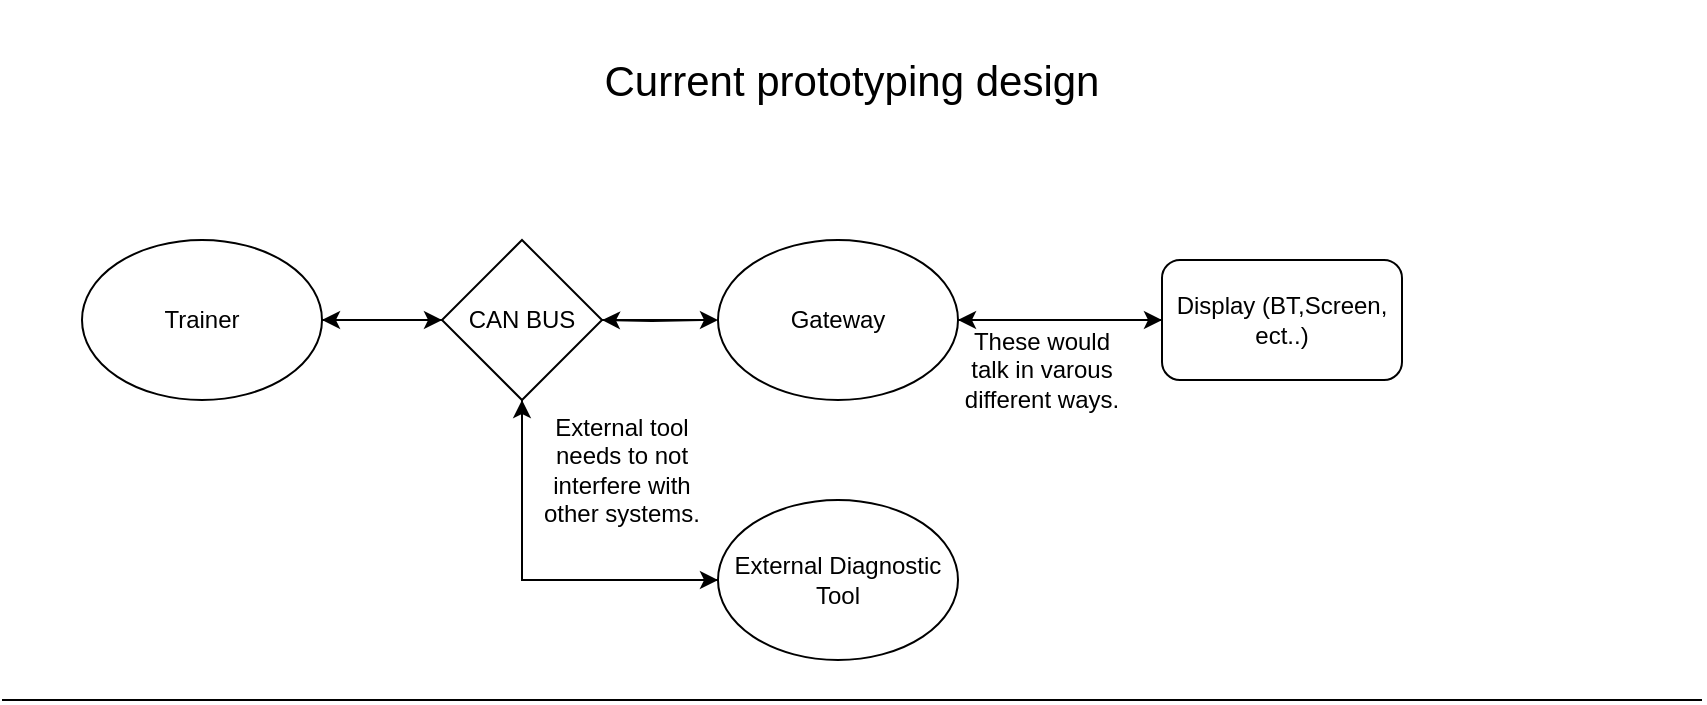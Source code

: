 <mxfile version="27.0.9">
  <diagram name="Page-1" id="VY9zA8xySYgAm7iP2E9F">
    <mxGraphModel dx="1426" dy="841" grid="1" gridSize="10" guides="1" tooltips="1" connect="1" arrows="1" fold="1" page="1" pageScale="1" pageWidth="850" pageHeight="1100" math="0" shadow="0">
      <root>
        <mxCell id="0" />
        <mxCell id="1" parent="0" />
        <mxCell id="XlNCGSIVHIVL0GmTE-tO-21" style="edgeStyle=orthogonalEdgeStyle;rounded=0;orthogonalLoop=1;jettySize=auto;html=1;" edge="1" parent="1" source="XlNCGSIVHIVL0GmTE-tO-4" target="XlNCGSIVHIVL0GmTE-tO-19">
          <mxGeometry relative="1" as="geometry" />
        </mxCell>
        <mxCell id="XlNCGSIVHIVL0GmTE-tO-4" value="Trainer" style="ellipse;whiteSpace=wrap;html=1;" vertex="1" parent="1">
          <mxGeometry x="40" y="130" width="120" height="80" as="geometry" />
        </mxCell>
        <mxCell id="XlNCGSIVHIVL0GmTE-tO-20" style="edgeStyle=orthogonalEdgeStyle;rounded=0;orthogonalLoop=1;jettySize=auto;html=1;" edge="1" parent="1" target="XlNCGSIVHIVL0GmTE-tO-19">
          <mxGeometry relative="1" as="geometry">
            <mxPoint x="350" y="170" as="sourcePoint" />
          </mxGeometry>
        </mxCell>
        <mxCell id="XlNCGSIVHIVL0GmTE-tO-26" style="edgeStyle=orthogonalEdgeStyle;rounded=0;orthogonalLoop=1;jettySize=auto;html=1;" edge="1" parent="1" source="XlNCGSIVHIVL0GmTE-tO-8" target="XlNCGSIVHIVL0GmTE-tO-24">
          <mxGeometry relative="1" as="geometry" />
        </mxCell>
        <mxCell id="XlNCGSIVHIVL0GmTE-tO-8" value="Display (BT,Screen, ect..)" style="rounded=1;whiteSpace=wrap;html=1;" vertex="1" parent="1">
          <mxGeometry x="580" y="140" width="120" height="60" as="geometry" />
        </mxCell>
        <mxCell id="XlNCGSIVHIVL0GmTE-tO-11" value="These would talk in varous different ways." style="text;html=1;align=center;verticalAlign=middle;whiteSpace=wrap;rounded=0;" vertex="1" parent="1">
          <mxGeometry x="480" y="180" width="80" height="30" as="geometry" />
        </mxCell>
        <mxCell id="XlNCGSIVHIVL0GmTE-tO-12" value="&lt;font style=&quot;font-size: 21px;&quot;&gt;Current prototyping design&lt;/font&gt;" style="text;html=1;align=center;verticalAlign=middle;whiteSpace=wrap;rounded=0;" vertex="1" parent="1">
          <mxGeometry x="269" y="10" width="312" height="80" as="geometry" />
        </mxCell>
        <mxCell id="XlNCGSIVHIVL0GmTE-tO-14" value="" style="endArrow=none;html=1;rounded=0;" edge="1" parent="1">
          <mxGeometry width="50" height="50" relative="1" as="geometry">
            <mxPoint y="360" as="sourcePoint" />
            <mxPoint x="850" y="360" as="targetPoint" />
          </mxGeometry>
        </mxCell>
        <mxCell id="XlNCGSIVHIVL0GmTE-tO-22" style="edgeStyle=orthogonalEdgeStyle;rounded=0;orthogonalLoop=1;jettySize=auto;html=1;" edge="1" parent="1" source="XlNCGSIVHIVL0GmTE-tO-19" target="XlNCGSIVHIVL0GmTE-tO-4">
          <mxGeometry relative="1" as="geometry" />
        </mxCell>
        <mxCell id="XlNCGSIVHIVL0GmTE-tO-23" style="edgeStyle=orthogonalEdgeStyle;rounded=0;orthogonalLoop=1;jettySize=auto;html=1;" edge="1" parent="1" source="XlNCGSIVHIVL0GmTE-tO-19" target="XlNCGSIVHIVL0GmTE-tO-24">
          <mxGeometry relative="1" as="geometry">
            <mxPoint x="350" y="170" as="targetPoint" />
          </mxGeometry>
        </mxCell>
        <mxCell id="XlNCGSIVHIVL0GmTE-tO-32" style="edgeStyle=orthogonalEdgeStyle;rounded=0;orthogonalLoop=1;jettySize=auto;html=1;entryX=0;entryY=0.5;entryDx=0;entryDy=0;" edge="1" parent="1" source="XlNCGSIVHIVL0GmTE-tO-19" target="XlNCGSIVHIVL0GmTE-tO-30">
          <mxGeometry relative="1" as="geometry">
            <Array as="points">
              <mxPoint x="260" y="300" />
            </Array>
          </mxGeometry>
        </mxCell>
        <mxCell id="XlNCGSIVHIVL0GmTE-tO-19" value="CAN BUS" style="rhombus;whiteSpace=wrap;html=1;" vertex="1" parent="1">
          <mxGeometry x="220" y="130" width="80" height="80" as="geometry" />
        </mxCell>
        <mxCell id="XlNCGSIVHIVL0GmTE-tO-25" style="edgeStyle=orthogonalEdgeStyle;rounded=0;orthogonalLoop=1;jettySize=auto;html=1;" edge="1" parent="1" source="XlNCGSIVHIVL0GmTE-tO-24" target="XlNCGSIVHIVL0GmTE-tO-8">
          <mxGeometry relative="1" as="geometry" />
        </mxCell>
        <mxCell id="XlNCGSIVHIVL0GmTE-tO-24" value="Gateway" style="ellipse;whiteSpace=wrap;html=1;" vertex="1" parent="1">
          <mxGeometry x="358" y="130" width="120" height="80" as="geometry" />
        </mxCell>
        <mxCell id="XlNCGSIVHIVL0GmTE-tO-33" style="edgeStyle=orthogonalEdgeStyle;rounded=0;orthogonalLoop=1;jettySize=auto;html=1;entryX=0.5;entryY=1;entryDx=0;entryDy=0;" edge="1" parent="1" source="XlNCGSIVHIVL0GmTE-tO-30" target="XlNCGSIVHIVL0GmTE-tO-19">
          <mxGeometry relative="1" as="geometry" />
        </mxCell>
        <mxCell id="XlNCGSIVHIVL0GmTE-tO-30" value="External Diagnostic Tool" style="ellipse;whiteSpace=wrap;html=1;" vertex="1" parent="1">
          <mxGeometry x="358" y="260" width="120" height="80" as="geometry" />
        </mxCell>
        <mxCell id="XlNCGSIVHIVL0GmTE-tO-34" value="External tool needs to not interfere with other systems." style="text;html=1;align=center;verticalAlign=middle;whiteSpace=wrap;rounded=0;" vertex="1" parent="1">
          <mxGeometry x="260" y="210" width="100" height="70" as="geometry" />
        </mxCell>
      </root>
    </mxGraphModel>
  </diagram>
</mxfile>
